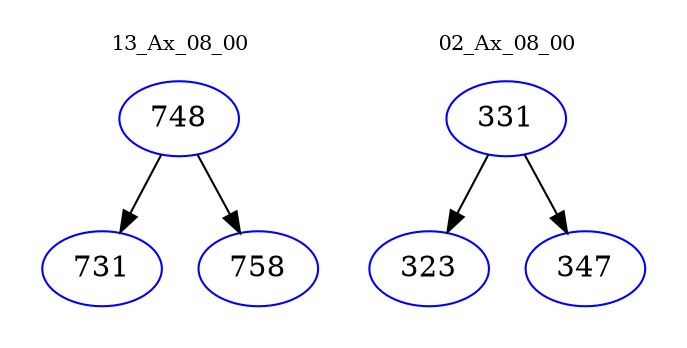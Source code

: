 digraph{
subgraph cluster_0 {
color = white
label = "13_Ax_08_00";
fontsize=10;
T0_748 [label="748", color="blue"]
T0_748 -> T0_731 [color="black"]
T0_731 [label="731", color="blue"]
T0_748 -> T0_758 [color="black"]
T0_758 [label="758", color="blue"]
}
subgraph cluster_1 {
color = white
label = "02_Ax_08_00";
fontsize=10;
T1_331 [label="331", color="blue"]
T1_331 -> T1_323 [color="black"]
T1_323 [label="323", color="blue"]
T1_331 -> T1_347 [color="black"]
T1_347 [label="347", color="blue"]
}
}
